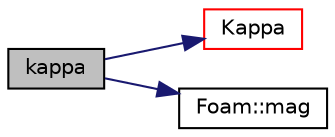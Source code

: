 digraph "kappa"
{
  bgcolor="transparent";
  edge [fontname="Helvetica",fontsize="10",labelfontname="Helvetica",labelfontsize="10"];
  node [fontname="Helvetica",fontsize="10",shape=record];
  rankdir="LR";
  Node70 [label="kappa",height=0.2,width=0.4,color="black", fillcolor="grey75", style="filled", fontcolor="black"];
  Node70 -> Node71 [color="midnightblue",fontsize="10",style="solid",fontname="Helvetica"];
  Node71 [label="Kappa",height=0.2,width=0.4,color="red",URL="$a31549.html#a1cad1ced6861abf21d9b7fac5f08467a",tooltip="Un-isotropic thermal conductivity [W/mK]. "];
  Node70 -> Node74 [color="midnightblue",fontsize="10",style="solid",fontname="Helvetica"];
  Node74 [label="Foam::mag",height=0.2,width=0.4,color="black",URL="$a21851.html#a929da2a3fdcf3dacbbe0487d3a330dae"];
}
